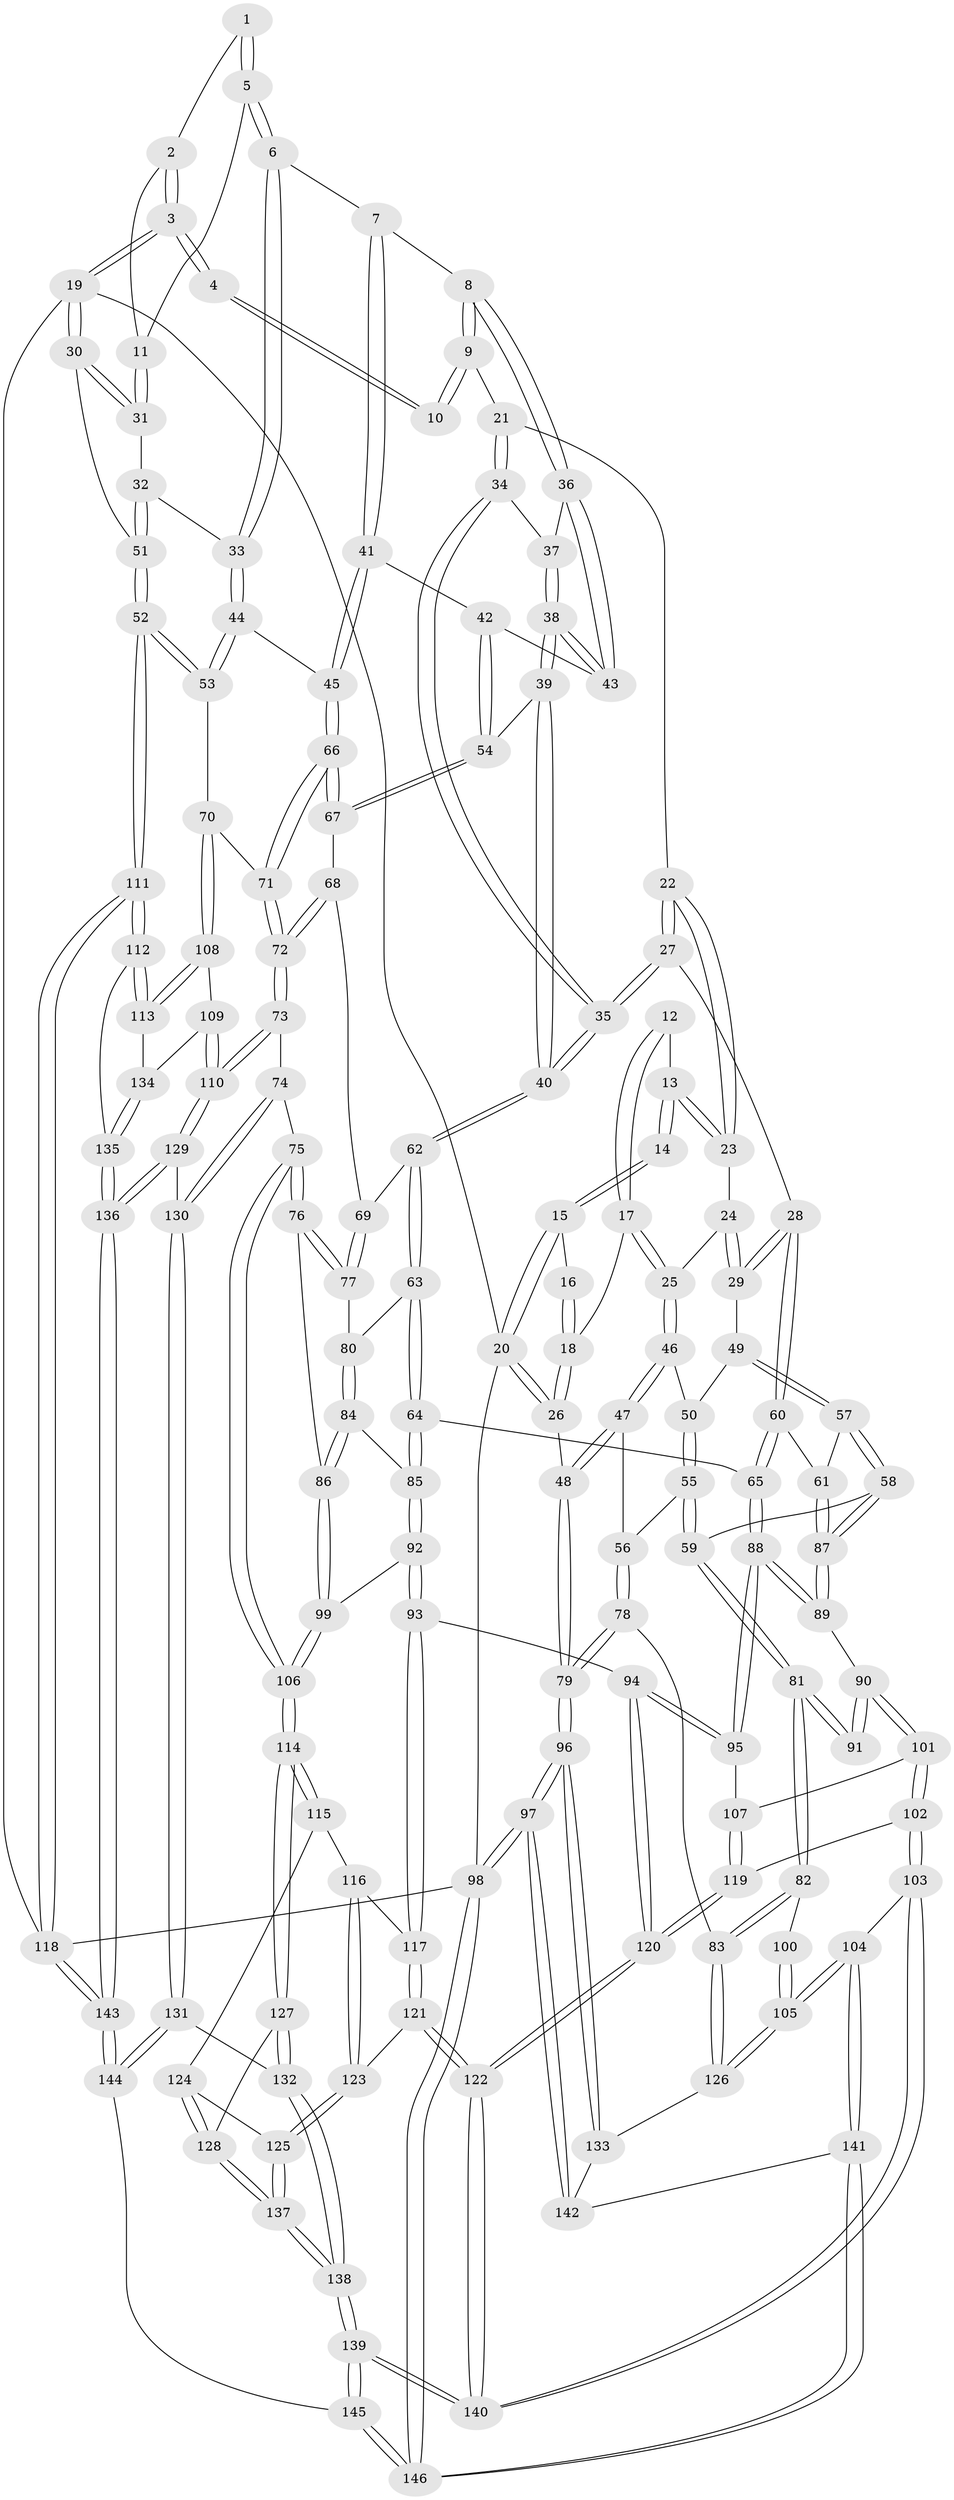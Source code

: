 // coarse degree distribution, {4: 0.4222222222222222, 3: 0.35555555555555557, 6: 0.022222222222222223, 2: 0.1111111111111111, 5: 0.08888888888888889}
// Generated by graph-tools (version 1.1) at 2025/54/03/04/25 22:54:11]
// undirected, 146 vertices, 362 edges
graph export_dot {
  node [color=gray90,style=filled];
  1 [pos="+0.7674360848235472+0"];
  2 [pos="+0.8840926028796593+0.1018025593126523"];
  3 [pos="+1+0"];
  4 [pos="+0.7540964550885328+0"];
  5 [pos="+0.8343971022170681+0.18259160611758216"];
  6 [pos="+0.8091067344211715+0.21952098292910735"];
  7 [pos="+0.7905733246790597+0.22306974202400096"];
  8 [pos="+0.7089145923207992+0.20948759918542093"];
  9 [pos="+0.5522250434478145+0"];
  10 [pos="+0.5440906732588638+0"];
  11 [pos="+0.8398235579072909+0.18005659233693896"];
  12 [pos="+0.20024845250538156+0.10955109976390817"];
  13 [pos="+0.2659975201454564+0.09356957991307674"];
  14 [pos="+0.3877611101188693+0"];
  15 [pos="+0+0"];
  16 [pos="+0.10640864360171043+0.09262170013607561"];
  17 [pos="+0.14350114659439284+0.26235944030844294"];
  18 [pos="+0.04762927208441317+0.21784170850635193"];
  19 [pos="+1+0"];
  20 [pos="+0+0"];
  21 [pos="+0.48300510939875+0.18238323924390773"];
  22 [pos="+0.3463435494789951+0.20580208797131005"];
  23 [pos="+0.29170916142437386+0.17682515025234885"];
  24 [pos="+0.2820459756667613+0.1935530367846535"];
  25 [pos="+0.1489514959758518+0.2687414873937753"];
  26 [pos="+0+0.3023337920016378"];
  27 [pos="+0.36950565447764544+0.360292634487176"];
  28 [pos="+0.31871665995842047+0.3701242799477931"];
  29 [pos="+0.2666583601255943+0.3571365633887354"];
  30 [pos="+1+0.03312224109713198"];
  31 [pos="+1+0.059034463484837034"];
  32 [pos="+0.9006185371574137+0.30110818592016736"];
  33 [pos="+0.8902077558587015+0.3008026529665202"];
  34 [pos="+0.4929212456120717+0.24496633412267266"];
  35 [pos="+0.40852454151991946+0.36712001345262313"];
  36 [pos="+0.6445793067051201+0.2901968123924422"];
  37 [pos="+0.5081014041091906+0.25341561786595923"];
  38 [pos="+0.5616462350048195+0.3769555711798349"];
  39 [pos="+0.5450595082047078+0.40763490310258443"];
  40 [pos="+0.4609423528450714+0.4341233335724388"];
  41 [pos="+0.7536661357501376+0.40464503783718425"];
  42 [pos="+0.6538719495520116+0.33024782578773093"];
  43 [pos="+0.6438931935817069+0.31207870350316635"];
  44 [pos="+0.8665549371650653+0.37504941955007803"];
  45 [pos="+0.7700957957730555+0.4464366549652733"];
  46 [pos="+0.1689895475210713+0.3251776127920733"];
  47 [pos="+0.016609656990119633+0.4389233978994217"];
  48 [pos="+0+0.3645904945807942"];
  49 [pos="+0.23983595557103574+0.3606879796714396"];
  50 [pos="+0.23318164830712265+0.35817591505322677"];
  51 [pos="+1+0.5450510371724441"];
  52 [pos="+1+0.5663989346198587"];
  53 [pos="+1+0.5773283984878866"];
  54 [pos="+0.6327463601590312+0.4570704353499263"];
  55 [pos="+0.08604463417343584+0.5019893084787667"];
  56 [pos="+0.04086292709755936+0.46252564206335395"];
  57 [pos="+0.22678058306109145+0.4108652484390718"];
  58 [pos="+0.16177422961225119+0.5490081258741686"];
  59 [pos="+0.1302052033424763+0.5502783386719271"];
  60 [pos="+0.3014887273479266+0.5569109334007963"];
  61 [pos="+0.2966989899509057+0.5579848153002852"];
  62 [pos="+0.45998382226925344+0.4774270302399477"];
  63 [pos="+0.44732595357611+0.5146797918704693"];
  64 [pos="+0.36533461392960104+0.5699091283158113"];
  65 [pos="+0.3567481659736336+0.5707263917198471"];
  66 [pos="+0.7629691120208688+0.4840847290152012"];
  67 [pos="+0.6385035500947954+0.46513249060759376"];
  68 [pos="+0.6010086082196087+0.5170497469650961"];
  69 [pos="+0.5986013669080051+0.5189139148439984"];
  70 [pos="+0.9176069578773443+0.6236107220279414"];
  71 [pos="+0.8230686224963095+0.6206936661478899"];
  72 [pos="+0.7756061644015796+0.6588465297597439"];
  73 [pos="+0.7135545693026428+0.7185486895658242"];
  74 [pos="+0.7018010365716271+0.7219764625938182"];
  75 [pos="+0.6899692116615614+0.7242784880401936"];
  76 [pos="+0.6247778528379888+0.6773859180880808"];
  77 [pos="+0.5788619550662724+0.5846846433485037"];
  78 [pos="+0+0.7342924420455081"];
  79 [pos="+0+0.7412715934539893"];
  80 [pos="+0.48834636593872816+0.5629202552811493"];
  81 [pos="+0.10137500593794686+0.6080825322248739"];
  82 [pos="+0+0.7268112776769312"];
  83 [pos="+0+0.7343048596356867"];
  84 [pos="+0.49121936229104624+0.6247238738338133"];
  85 [pos="+0.4248255694618931+0.6602364005168633"];
  86 [pos="+0.5309372607579129+0.6677824785433908"];
  87 [pos="+0.24177813336846263+0.5773508943953574"];
  88 [pos="+0.32956503593577785+0.7304381039815675"];
  89 [pos="+0.24317401444075382+0.6899211519583903"];
  90 [pos="+0.20130321829108636+0.7240989316333085"];
  91 [pos="+0.18598744261175246+0.7220079931100029"];
  92 [pos="+0.4303898070102837+0.7349344960604043"];
  93 [pos="+0.41652398267635765+0.7578695043649721"];
  94 [pos="+0.37805042737941646+0.7579569363456798"];
  95 [pos="+0.34016748786077167+0.7435630985004382"];
  96 [pos="+0+0.8575467804904577"];
  97 [pos="+0+1"];
  98 [pos="+0+1"];
  99 [pos="+0.43722947026269526+0.7320992488824734"];
  100 [pos="+0.15545080509770806+0.7336759733985685"];
  101 [pos="+0.21203880329373392+0.7787963128823183"];
  102 [pos="+0.17976193677803293+0.855309881033076"];
  103 [pos="+0.1445088856552+0.8876469004009457"];
  104 [pos="+0.1334843958907863+0.8915178225000211"];
  105 [pos="+0.1143799498176624+0.871398025450067"];
  106 [pos="+0.6666700487183034+0.7480678213138149"];
  107 [pos="+0.2830584360113768+0.795500760384912"];
  108 [pos="+0.9218646705658313+0.7282635229241553"];
  109 [pos="+0.8756332210019535+0.8522278263070322"];
  110 [pos="+0.79588561661979+0.8472346713902882"];
  111 [pos="+1+0.8502832534744765"];
  112 [pos="+0.9866360350054881+0.8711616293741052"];
  113 [pos="+0.9591978788418664+0.8495823241306967"];
  114 [pos="+0.6276140942720969+0.7979978580234134"];
  115 [pos="+0.5390640612705921+0.8107096872932391"];
  116 [pos="+0.46715264376956084+0.8057606147121217"];
  117 [pos="+0.4179645520462226+0.76006196660528"];
  118 [pos="+1+1"];
  119 [pos="+0.27916838259586224+0.8457698226926675"];
  120 [pos="+0.3207824375606277+0.8899134709083977"];
  121 [pos="+0.3940368058323626+0.864324707394973"];
  122 [pos="+0.3328971487353698+0.9336222132877604"];
  123 [pos="+0.46231690285078586+0.8808253593602855"];
  124 [pos="+0.5180304610070997+0.8730746691428398"];
  125 [pos="+0.4648584093864737+0.8936352239159909"];
  126 [pos="+0.10895573448465129+0.867435240591851"];
  127 [pos="+0.6123534463123421+0.8984261460353713"];
  128 [pos="+0.561339064992992+0.9143426004085239"];
  129 [pos="+0.7947499611140755+0.9106468667524082"];
  130 [pos="+0.7161687923196447+0.9460222444233508"];
  131 [pos="+0.6655290227106964+0.9912000547149372"];
  132 [pos="+0.6293753087505053+0.9314438459568213"];
  133 [pos="+0+0.9125647432180213"];
  134 [pos="+0.8820408870910643+0.856687307138357"];
  135 [pos="+0.9083381548433532+0.9740893622128076"];
  136 [pos="+0.888142811559833+1"];
  137 [pos="+0.46092172630486933+0.9710212336195146"];
  138 [pos="+0.407086146430079+1"];
  139 [pos="+0.3907652471475605+1"];
  140 [pos="+0.33273658248292526+0.9543962484287899"];
  141 [pos="+0.11870850779332408+0.9536612782047996"];
  142 [pos="+0.0505875370256274+0.9503291017149299"];
  143 [pos="+0.9386542426583915+1"];
  144 [pos="+0.6721205514204426+1"];
  145 [pos="+0.38505093058137657+1"];
  146 [pos="+0.16086404051637135+1"];
  1 -- 2;
  1 -- 5;
  1 -- 5;
  2 -- 3;
  2 -- 3;
  2 -- 11;
  3 -- 4;
  3 -- 4;
  3 -- 19;
  3 -- 19;
  4 -- 10;
  4 -- 10;
  5 -- 6;
  5 -- 6;
  5 -- 11;
  6 -- 7;
  6 -- 33;
  6 -- 33;
  7 -- 8;
  7 -- 41;
  7 -- 41;
  8 -- 9;
  8 -- 9;
  8 -- 36;
  8 -- 36;
  9 -- 10;
  9 -- 10;
  9 -- 21;
  11 -- 31;
  11 -- 31;
  12 -- 13;
  12 -- 17;
  12 -- 17;
  13 -- 14;
  13 -- 14;
  13 -- 23;
  13 -- 23;
  14 -- 15;
  14 -- 15;
  15 -- 16;
  15 -- 20;
  15 -- 20;
  16 -- 18;
  16 -- 18;
  17 -- 18;
  17 -- 25;
  17 -- 25;
  18 -- 26;
  18 -- 26;
  19 -- 20;
  19 -- 30;
  19 -- 30;
  19 -- 118;
  20 -- 26;
  20 -- 26;
  20 -- 98;
  21 -- 22;
  21 -- 34;
  21 -- 34;
  22 -- 23;
  22 -- 23;
  22 -- 27;
  22 -- 27;
  23 -- 24;
  24 -- 25;
  24 -- 29;
  24 -- 29;
  25 -- 46;
  25 -- 46;
  26 -- 48;
  27 -- 28;
  27 -- 35;
  27 -- 35;
  28 -- 29;
  28 -- 29;
  28 -- 60;
  28 -- 60;
  29 -- 49;
  30 -- 31;
  30 -- 31;
  30 -- 51;
  31 -- 32;
  32 -- 33;
  32 -- 51;
  32 -- 51;
  33 -- 44;
  33 -- 44;
  34 -- 35;
  34 -- 35;
  34 -- 37;
  35 -- 40;
  35 -- 40;
  36 -- 37;
  36 -- 43;
  36 -- 43;
  37 -- 38;
  37 -- 38;
  38 -- 39;
  38 -- 39;
  38 -- 43;
  38 -- 43;
  39 -- 40;
  39 -- 40;
  39 -- 54;
  40 -- 62;
  40 -- 62;
  41 -- 42;
  41 -- 45;
  41 -- 45;
  42 -- 43;
  42 -- 54;
  42 -- 54;
  44 -- 45;
  44 -- 53;
  44 -- 53;
  45 -- 66;
  45 -- 66;
  46 -- 47;
  46 -- 47;
  46 -- 50;
  47 -- 48;
  47 -- 48;
  47 -- 56;
  48 -- 79;
  48 -- 79;
  49 -- 50;
  49 -- 57;
  49 -- 57;
  50 -- 55;
  50 -- 55;
  51 -- 52;
  51 -- 52;
  52 -- 53;
  52 -- 53;
  52 -- 111;
  52 -- 111;
  53 -- 70;
  54 -- 67;
  54 -- 67;
  55 -- 56;
  55 -- 59;
  55 -- 59;
  56 -- 78;
  56 -- 78;
  57 -- 58;
  57 -- 58;
  57 -- 61;
  58 -- 59;
  58 -- 87;
  58 -- 87;
  59 -- 81;
  59 -- 81;
  60 -- 61;
  60 -- 65;
  60 -- 65;
  61 -- 87;
  61 -- 87;
  62 -- 63;
  62 -- 63;
  62 -- 69;
  63 -- 64;
  63 -- 64;
  63 -- 80;
  64 -- 65;
  64 -- 85;
  64 -- 85;
  65 -- 88;
  65 -- 88;
  66 -- 67;
  66 -- 67;
  66 -- 71;
  66 -- 71;
  67 -- 68;
  68 -- 69;
  68 -- 72;
  68 -- 72;
  69 -- 77;
  69 -- 77;
  70 -- 71;
  70 -- 108;
  70 -- 108;
  71 -- 72;
  71 -- 72;
  72 -- 73;
  72 -- 73;
  73 -- 74;
  73 -- 110;
  73 -- 110;
  74 -- 75;
  74 -- 130;
  74 -- 130;
  75 -- 76;
  75 -- 76;
  75 -- 106;
  75 -- 106;
  76 -- 77;
  76 -- 77;
  76 -- 86;
  77 -- 80;
  78 -- 79;
  78 -- 79;
  78 -- 83;
  79 -- 96;
  79 -- 96;
  80 -- 84;
  80 -- 84;
  81 -- 82;
  81 -- 82;
  81 -- 91;
  81 -- 91;
  82 -- 83;
  82 -- 83;
  82 -- 100;
  83 -- 126;
  83 -- 126;
  84 -- 85;
  84 -- 86;
  84 -- 86;
  85 -- 92;
  85 -- 92;
  86 -- 99;
  86 -- 99;
  87 -- 89;
  87 -- 89;
  88 -- 89;
  88 -- 89;
  88 -- 95;
  88 -- 95;
  89 -- 90;
  90 -- 91;
  90 -- 91;
  90 -- 101;
  90 -- 101;
  92 -- 93;
  92 -- 93;
  92 -- 99;
  93 -- 94;
  93 -- 117;
  93 -- 117;
  94 -- 95;
  94 -- 95;
  94 -- 120;
  94 -- 120;
  95 -- 107;
  96 -- 97;
  96 -- 97;
  96 -- 133;
  96 -- 133;
  97 -- 98;
  97 -- 98;
  97 -- 142;
  97 -- 142;
  98 -- 146;
  98 -- 146;
  98 -- 118;
  99 -- 106;
  99 -- 106;
  100 -- 105;
  100 -- 105;
  101 -- 102;
  101 -- 102;
  101 -- 107;
  102 -- 103;
  102 -- 103;
  102 -- 119;
  103 -- 104;
  103 -- 140;
  103 -- 140;
  104 -- 105;
  104 -- 105;
  104 -- 141;
  104 -- 141;
  105 -- 126;
  105 -- 126;
  106 -- 114;
  106 -- 114;
  107 -- 119;
  107 -- 119;
  108 -- 109;
  108 -- 113;
  108 -- 113;
  109 -- 110;
  109 -- 110;
  109 -- 134;
  110 -- 129;
  110 -- 129;
  111 -- 112;
  111 -- 112;
  111 -- 118;
  111 -- 118;
  112 -- 113;
  112 -- 113;
  112 -- 135;
  113 -- 134;
  114 -- 115;
  114 -- 115;
  114 -- 127;
  114 -- 127;
  115 -- 116;
  115 -- 124;
  116 -- 117;
  116 -- 123;
  116 -- 123;
  117 -- 121;
  117 -- 121;
  118 -- 143;
  118 -- 143;
  119 -- 120;
  119 -- 120;
  120 -- 122;
  120 -- 122;
  121 -- 122;
  121 -- 122;
  121 -- 123;
  122 -- 140;
  122 -- 140;
  123 -- 125;
  123 -- 125;
  124 -- 125;
  124 -- 128;
  124 -- 128;
  125 -- 137;
  125 -- 137;
  126 -- 133;
  127 -- 128;
  127 -- 132;
  127 -- 132;
  128 -- 137;
  128 -- 137;
  129 -- 130;
  129 -- 136;
  129 -- 136;
  130 -- 131;
  130 -- 131;
  131 -- 132;
  131 -- 144;
  131 -- 144;
  132 -- 138;
  132 -- 138;
  133 -- 142;
  134 -- 135;
  134 -- 135;
  135 -- 136;
  135 -- 136;
  136 -- 143;
  136 -- 143;
  137 -- 138;
  137 -- 138;
  138 -- 139;
  138 -- 139;
  139 -- 140;
  139 -- 140;
  139 -- 145;
  139 -- 145;
  141 -- 142;
  141 -- 146;
  141 -- 146;
  143 -- 144;
  143 -- 144;
  144 -- 145;
  145 -- 146;
  145 -- 146;
}
